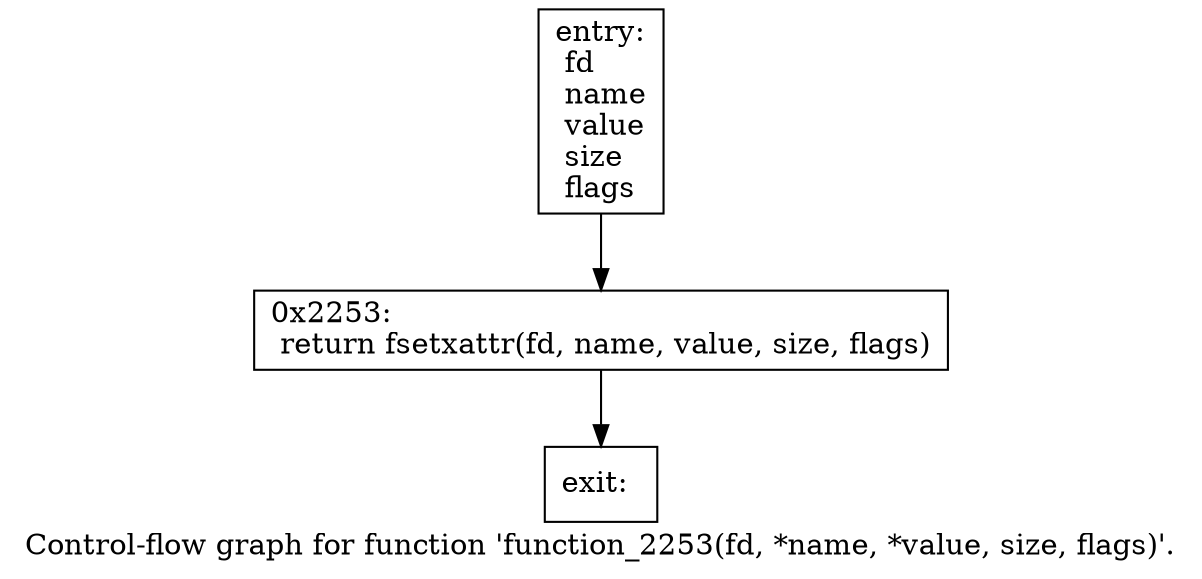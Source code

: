 digraph "Control-flow graph for function 'function_2253(fd, *name, *value, size, flags)'." {
  label="Control-flow graph for function 'function_2253(fd, *name, *value, size, flags)'.";
  node [shape=record];

  Node07C7D600 [label="{entry:\l  fd\l  name\l  value\l  size\l  flags\l}"];
  Node07C7D600 -> Node07C7D888;
  Node07C7D888 [label="{0x2253:\l  return fsetxattr(fd, name, value, size, flags)\l}"];
  Node07C7D888 -> Node07C7DB58;
  Node07C7DB58 [label="{exit:\l}"];

}
